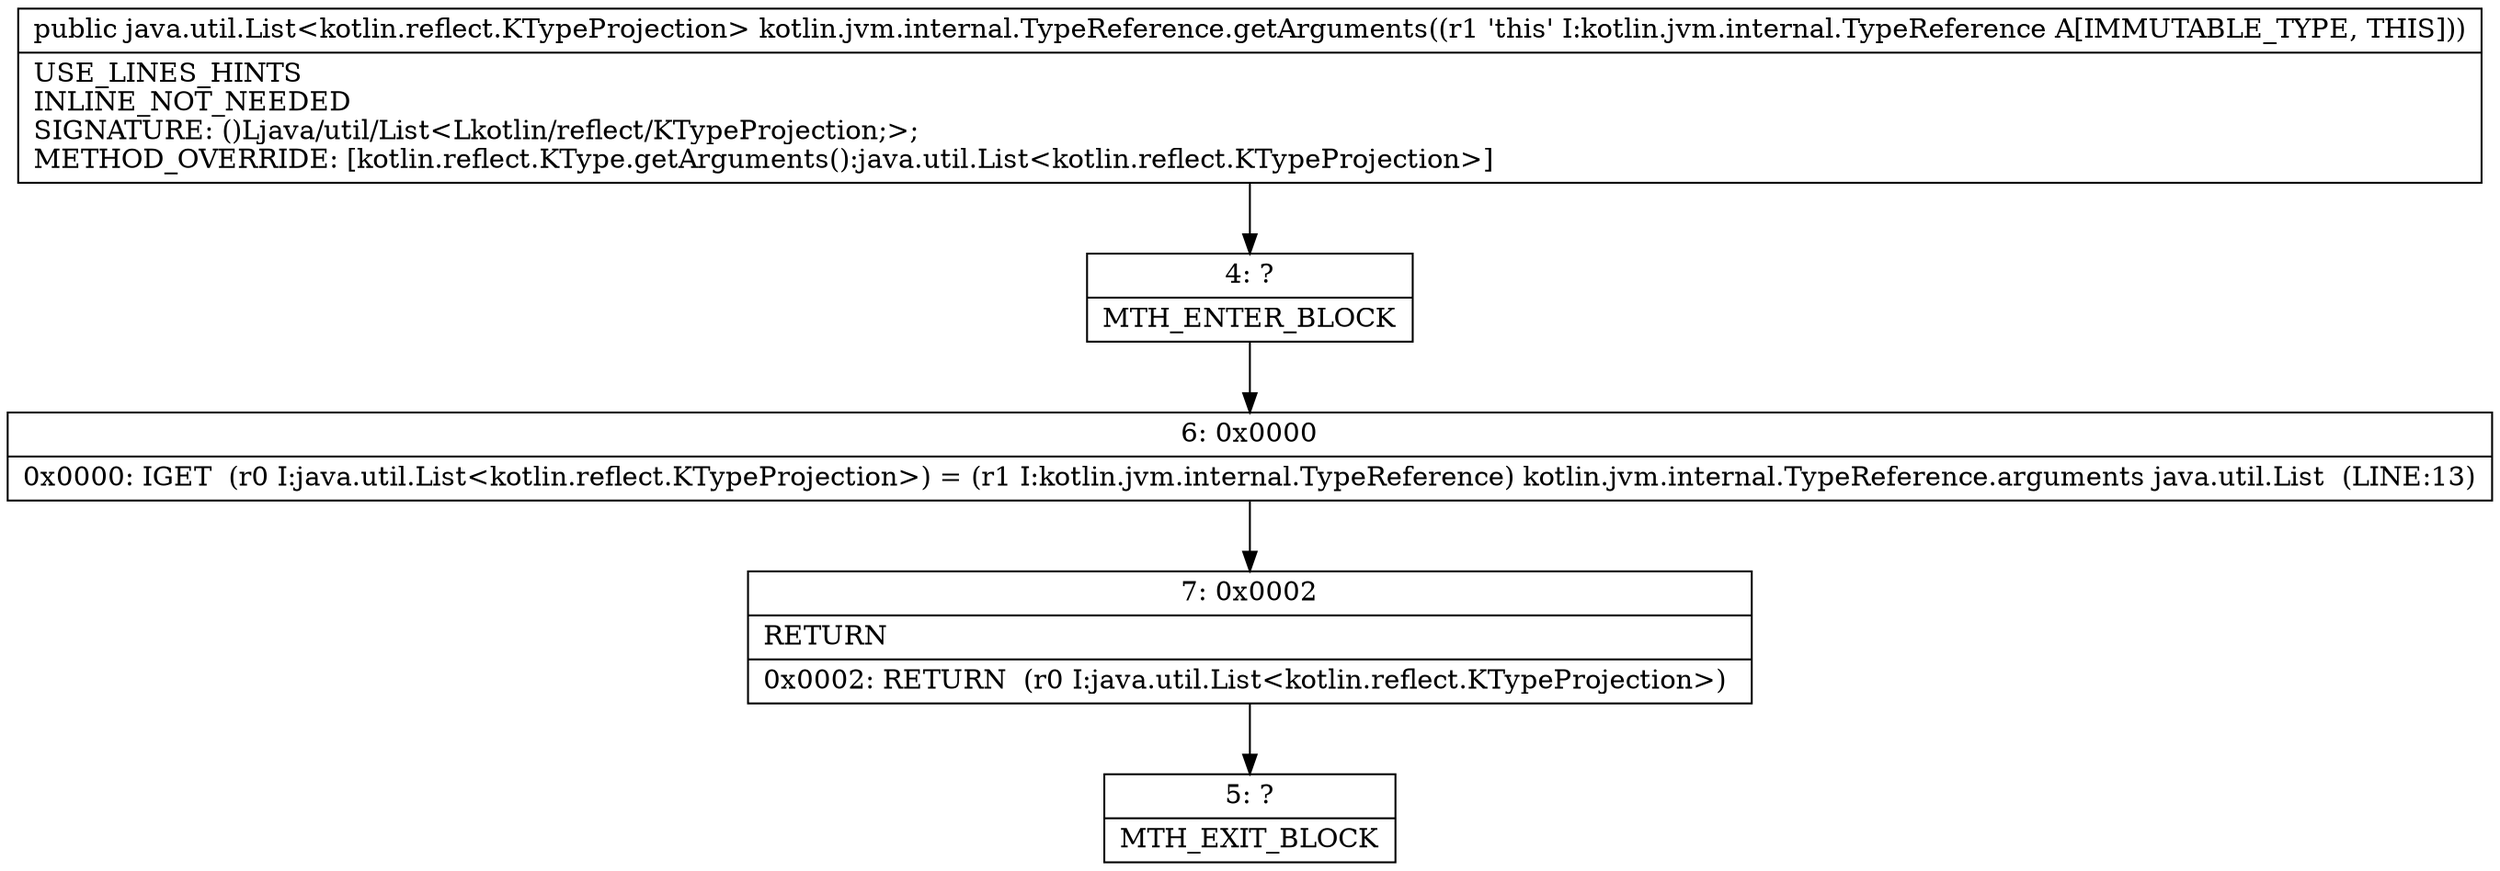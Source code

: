 digraph "CFG forkotlin.jvm.internal.TypeReference.getArguments()Ljava\/util\/List;" {
Node_4 [shape=record,label="{4\:\ ?|MTH_ENTER_BLOCK\l}"];
Node_6 [shape=record,label="{6\:\ 0x0000|0x0000: IGET  (r0 I:java.util.List\<kotlin.reflect.KTypeProjection\>) = (r1 I:kotlin.jvm.internal.TypeReference) kotlin.jvm.internal.TypeReference.arguments java.util.List  (LINE:13)\l}"];
Node_7 [shape=record,label="{7\:\ 0x0002|RETURN\l|0x0002: RETURN  (r0 I:java.util.List\<kotlin.reflect.KTypeProjection\>) \l}"];
Node_5 [shape=record,label="{5\:\ ?|MTH_EXIT_BLOCK\l}"];
MethodNode[shape=record,label="{public java.util.List\<kotlin.reflect.KTypeProjection\> kotlin.jvm.internal.TypeReference.getArguments((r1 'this' I:kotlin.jvm.internal.TypeReference A[IMMUTABLE_TYPE, THIS]))  | USE_LINES_HINTS\lINLINE_NOT_NEEDED\lSIGNATURE: ()Ljava\/util\/List\<Lkotlin\/reflect\/KTypeProjection;\>;\lMETHOD_OVERRIDE: [kotlin.reflect.KType.getArguments():java.util.List\<kotlin.reflect.KTypeProjection\>]\l}"];
MethodNode -> Node_4;Node_4 -> Node_6;
Node_6 -> Node_7;
Node_7 -> Node_5;
}

